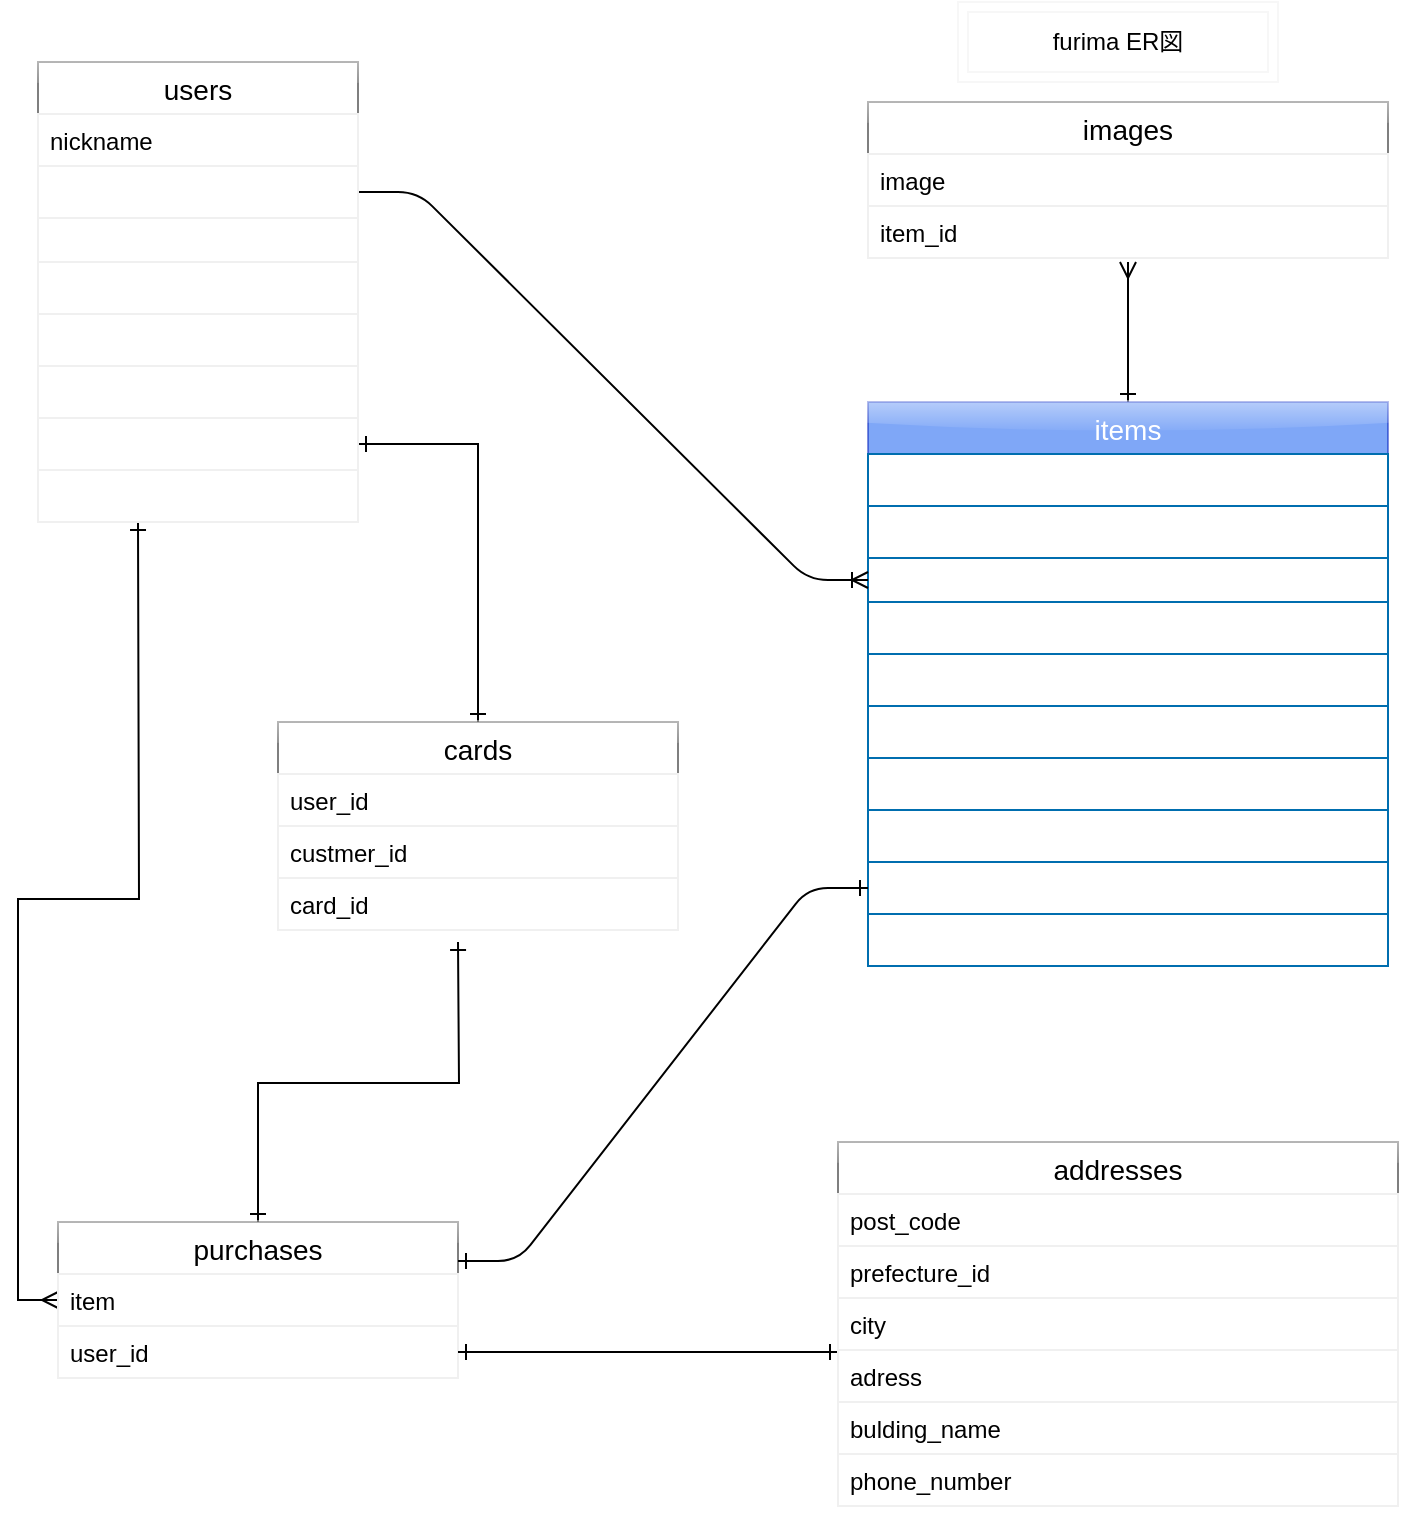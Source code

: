 <mxfile version="13.1.3">
    <diagram id="6hGFLwfOUW9BJ-s0fimq" name="Page-1">
        <mxGraphModel dx="1273" dy="945" grid="1" gridSize="10" guides="1" tooltips="1" connect="1" arrows="1" fold="1" page="1" pageScale="1" pageWidth="1169" pageHeight="827" math="0" shadow="0">
            <root>
                <mxCell id="0"/>
                <mxCell id="1" parent="0"/>
                <mxCell id="108" style="edgeStyle=orthogonalEdgeStyle;rounded=0;orthogonalLoop=1;jettySize=auto;html=1;startArrow=ERone;startFill=0;startSize=6;endArrow=ERmany;endFill=0;endSize=6;targetPerimeterSpacing=0;strokeWidth=1;" edge="1" parent="1" source="25">
                    <mxGeometry relative="1" as="geometry">
                        <mxPoint x="585" y="140" as="targetPoint"/>
                    </mxGeometry>
                </mxCell>
                <mxCell id="25" value="items" style="swimlane;fontStyle=0;childLayout=stackLayout;horizontal=1;startSize=26;horizontalStack=0;resizeParent=1;resizeParentMax=0;resizeLast=0;collapsible=1;marginBottom=0;align=center;fontSize=14;rounded=0;shadow=0;glass=1;comic=0;labelBackgroundColor=none;fillColor=#0050ef;strokeColor=#001DBC;fontColor=#ffffff;swimlaneFillColor=none;opacity=50;" vertex="1" parent="1">
                    <mxGeometry x="455" y="210" width="260" height="282" as="geometry">
                        <mxRectangle x="140" y="150" width="70" height="26" as="alternateBounds"/>
                    </mxGeometry>
                </mxCell>
                <mxCell id="26" value="user_id" style="text;strokeColor=#006EAF;fillColor=none;spacingLeft=4;spacingRight=4;overflow=hidden;rotatable=0;points=[[0,0.5],[1,0.5]];portConstraint=eastwest;fontSize=12;fontColor=#ffffff;" vertex="1" parent="25">
                    <mxGeometry y="26" width="260" height="26" as="geometry"/>
                </mxCell>
                <mxCell id="27" value="price" style="text;strokeColor=#006EAF;fillColor=none;spacingLeft=4;spacingRight=4;overflow=hidden;rotatable=0;points=[[0,0.5],[1,0.5]];portConstraint=eastwest;fontSize=12;fontColor=#ffffff;" vertex="1" parent="25">
                    <mxGeometry y="52" width="260" height="26" as="geometry"/>
                </mxCell>
                <mxCell id="28" value="description" style="text;strokeColor=#006EAF;fillColor=none;spacingLeft=4;spacingRight=4;overflow=hidden;rotatable=0;points=[[0,0.5],[1,0.5]];portConstraint=eastwest;fontSize=12;fontColor=#ffffff;" vertex="1" parent="25">
                    <mxGeometry y="78" width="260" height="22" as="geometry"/>
                </mxCell>
                <mxCell id="29" value="category_id" style="text;strokeColor=#006EAF;fillColor=none;spacingLeft=4;spacingRight=4;overflow=hidden;rotatable=0;points=[[0,0.5],[1,0.5]];portConstraint=eastwest;fontSize=12;fontColor=#ffffff;" vertex="1" parent="25">
                    <mxGeometry y="100" width="260" height="26" as="geometry"/>
                </mxCell>
                <mxCell id="30" value="status" style="text;strokeColor=#006EAF;fillColor=none;spacingLeft=4;spacingRight=4;overflow=hidden;rotatable=0;points=[[0,0.5],[1,0.5]];portConstraint=eastwest;fontSize=12;fontColor=#ffffff;" vertex="1" parent="25">
                    <mxGeometry y="126" width="260" height="26" as="geometry"/>
                </mxCell>
                <mxCell id="31" value="cost" style="text;strokeColor=#006EAF;fillColor=none;spacingLeft=4;spacingRight=4;overflow=hidden;rotatable=0;points=[[0,0.5],[1,0.5]];portConstraint=eastwest;fontSize=12;fontColor=#ffffff;" vertex="1" parent="25">
                    <mxGeometry y="152" width="260" height="26" as="geometry"/>
                </mxCell>
                <mxCell id="32" value="days" style="text;strokeColor=#006EAF;fillColor=none;spacingLeft=4;spacingRight=4;overflow=hidden;rotatable=0;points=[[0,0.5],[1,0.5]];portConstraint=eastwest;fontSize=12;fontColor=#ffffff;" vertex="1" parent="25">
                    <mxGeometry y="178" width="260" height="26" as="geometry"/>
                </mxCell>
                <mxCell id="33" value="prefecture_id" style="text;strokeColor=#006EAF;fillColor=none;spacingLeft=4;spacingRight=4;overflow=hidden;rotatable=0;points=[[0,0.5],[1,0.5]];portConstraint=eastwest;fontSize=12;fontColor=#ffffff;" vertex="1" parent="25">
                    <mxGeometry y="204" width="260" height="26" as="geometry"/>
                </mxCell>
                <mxCell id="86" value="user_id" style="text;strokeColor=#006EAF;fillColor=none;spacingLeft=4;spacingRight=4;overflow=hidden;rotatable=0;points=[[0,0.5],[1,0.5]];portConstraint=eastwest;fontSize=12;fontColor=#ffffff;" vertex="1" parent="25">
                    <mxGeometry y="230" width="260" height="26" as="geometry"/>
                </mxCell>
                <mxCell id="60" value="user_id" style="text;strokeColor=#006EAF;fillColor=none;spacingLeft=4;spacingRight=4;overflow=hidden;rotatable=0;points=[[0,0.5],[1,0.5]];portConstraint=eastwest;fontSize=12;fontColor=#ffffff;" vertex="1" parent="25">
                    <mxGeometry y="256" width="260" height="26" as="geometry"/>
                </mxCell>
                <mxCell id="103" style="edgeStyle=orthogonalEdgeStyle;rounded=0;orthogonalLoop=1;jettySize=auto;html=1;startSize=6;endArrow=ERone;endFill=0;endSize=6;targetPerimeterSpacing=0;strokeWidth=1;startArrow=ERone;startFill=0;" edge="1" parent="1" source="78">
                    <mxGeometry relative="1" as="geometry">
                        <mxPoint x="250" y="480" as="targetPoint"/>
                    </mxGeometry>
                </mxCell>
                <mxCell id="109" style="edgeStyle=orthogonalEdgeStyle;rounded=0;orthogonalLoop=1;jettySize=auto;html=1;startArrow=ERmany;startFill=0;startSize=6;endArrow=ERone;endFill=0;endSize=6;targetPerimeterSpacing=0;strokeWidth=1;exitX=0;exitY=0.5;exitDx=0;exitDy=0;" edge="1" parent="1" source="79">
                    <mxGeometry relative="1" as="geometry">
                        <mxPoint x="90" y="270" as="targetPoint"/>
                    </mxGeometry>
                </mxCell>
                <mxCell id="78" value="purchases" style="swimlane;fontStyle=0;childLayout=stackLayout;horizontal=1;startSize=26;horizontalStack=0;resizeParent=1;resizeParentMax=0;resizeLast=0;collapsible=1;marginBottom=0;align=center;fontSize=14;rounded=0;shadow=0;glass=1;comic=0;labelBackgroundColor=none;opacity=50;swimlaneFillColor=none;" vertex="1" parent="1">
                    <mxGeometry x="50" y="620" width="200" height="78" as="geometry"/>
                </mxCell>
                <mxCell id="79" value="item" style="text;strokeColor=#F0F0F0;fillColor=none;spacingLeft=4;spacingRight=4;overflow=hidden;rotatable=0;points=[[0,0.5],[1,0.5]];portConstraint=eastwest;fontSize=12;" vertex="1" parent="78">
                    <mxGeometry y="26" width="200" height="26" as="geometry"/>
                </mxCell>
                <mxCell id="80" value="user_id" style="text;strokeColor=#F0F0F0;fillColor=none;spacingLeft=4;spacingRight=4;overflow=hidden;rotatable=0;points=[[0,0.5],[1,0.5]];portConstraint=eastwest;fontSize=12;" vertex="1" parent="78">
                    <mxGeometry y="52" width="200" height="26" as="geometry"/>
                </mxCell>
                <mxCell id="91" value="" style="edgeStyle=entityRelationEdgeStyle;fontSize=12;html=1;endArrow=ERoneToMany;strokeWidth=1;entryX=0;entryY=0.5;entryDx=0;entryDy=0;exitX=1;exitY=0.5;exitDx=0;exitDy=0;" edge="1" parent="1" source="8" target="28">
                    <mxGeometry width="100" height="100" relative="1" as="geometry">
                        <mxPoint x="220" y="220" as="sourcePoint"/>
                        <mxPoint x="320" y="120" as="targetPoint"/>
                    </mxGeometry>
                </mxCell>
                <mxCell id="96" value="" style="edgeStyle=entityRelationEdgeStyle;fontSize=12;html=1;endArrow=ERone;startArrow=ERone;strokeWidth=1;exitX=1;exitY=0.25;exitDx=0;exitDy=0;entryX=0;entryY=0.5;entryDx=0;entryDy=0;endFill=0;startFill=0;" edge="1" parent="1" source="78" target="86">
                    <mxGeometry width="100" height="100" relative="1" as="geometry">
                        <mxPoint x="280" y="650" as="sourcePoint"/>
                        <mxPoint x="380" y="550" as="targetPoint"/>
                    </mxGeometry>
                </mxCell>
                <mxCell id="106" style="edgeStyle=orthogonalEdgeStyle;rounded=0;orthogonalLoop=1;jettySize=auto;html=1;startArrow=ERone;startFill=0;startSize=6;endArrow=ERone;endFill=0;endSize=6;targetPerimeterSpacing=0;strokeWidth=1;" edge="1" parent="1" source="80">
                    <mxGeometry relative="1" as="geometry">
                        <mxPoint x="440" y="685" as="targetPoint"/>
                    </mxGeometry>
                </mxCell>
                <mxCell id="35" value="addresses" style="swimlane;fontStyle=0;childLayout=stackLayout;horizontal=1;startSize=26;horizontalStack=0;resizeParent=1;resizeParentMax=0;resizeLast=0;collapsible=1;marginBottom=0;align=center;fontSize=14;rounded=0;shadow=0;glass=1;comic=0;labelBackgroundColor=none;opacity=50;swimlaneFillColor=none;" vertex="1" parent="1">
                    <mxGeometry x="440" y="580" width="280" height="182" as="geometry"/>
                </mxCell>
                <mxCell id="37" value="post_code" style="text;strokeColor=#F0F0F0;fillColor=none;spacingLeft=4;spacingRight=4;overflow=hidden;rotatable=0;points=[[0,0.5],[1,0.5]];portConstraint=eastwest;fontSize=12;" vertex="1" parent="35">
                    <mxGeometry y="26" width="280" height="26" as="geometry"/>
                </mxCell>
                <mxCell id="38" value="prefecture_id" style="text;strokeColor=#F0F0F0;fillColor=none;spacingLeft=4;spacingRight=4;overflow=hidden;rotatable=0;points=[[0,0.5],[1,0.5]];portConstraint=eastwest;fontSize=12;" vertex="1" parent="35">
                    <mxGeometry y="52" width="280" height="26" as="geometry"/>
                </mxCell>
                <mxCell id="45" value="city" style="text;strokeColor=#F0F0F0;fillColor=none;spacingLeft=4;spacingRight=4;overflow=hidden;rotatable=0;points=[[0,0.5],[1,0.5]];portConstraint=eastwest;fontSize=12;" vertex="1" parent="35">
                    <mxGeometry y="78" width="280" height="26" as="geometry"/>
                </mxCell>
                <mxCell id="47" value="adress" style="text;strokeColor=#F0F0F0;fillColor=none;spacingLeft=4;spacingRight=4;overflow=hidden;rotatable=0;points=[[0,0.5],[1,0.5]];portConstraint=eastwest;fontSize=12;" vertex="1" parent="35">
                    <mxGeometry y="104" width="280" height="26" as="geometry"/>
                </mxCell>
                <mxCell id="46" value="bulding_name" style="text;strokeColor=#F0F0F0;fillColor=none;spacingLeft=4;spacingRight=4;overflow=hidden;rotatable=0;points=[[0,0.5],[1,0.5]];portConstraint=eastwest;fontSize=12;" vertex="1" parent="35">
                    <mxGeometry y="130" width="280" height="26" as="geometry"/>
                </mxCell>
                <mxCell id="48" value="phone_number" style="text;strokeColor=#F0F0F0;fillColor=none;spacingLeft=4;spacingRight=4;overflow=hidden;rotatable=0;points=[[0,0.5],[1,0.5]];portConstraint=eastwest;fontSize=12;" vertex="1" parent="35">
                    <mxGeometry y="156" width="280" height="26" as="geometry"/>
                </mxCell>
                <mxCell id="112" style="edgeStyle=orthogonalEdgeStyle;rounded=0;orthogonalLoop=1;jettySize=auto;html=1;entryX=1;entryY=0.5;entryDx=0;entryDy=0;startArrow=ERone;startFill=0;startSize=6;endArrow=ERone;endFill=0;endSize=6;targetPerimeterSpacing=0;strokeWidth=1;" edge="1" parent="1" source="40" target="23">
                    <mxGeometry relative="1" as="geometry"/>
                </mxCell>
                <mxCell id="40" value="cards" style="swimlane;fontStyle=0;childLayout=stackLayout;horizontal=1;startSize=26;horizontalStack=0;resizeParent=1;resizeParentMax=0;resizeLast=0;collapsible=1;marginBottom=0;align=center;fontSize=14;rounded=0;shadow=0;glass=1;comic=0;labelBackgroundColor=none;opacity=50;swimlaneFillColor=none;" vertex="1" parent="1">
                    <mxGeometry x="160" y="370" width="200" height="104" as="geometry"/>
                </mxCell>
                <mxCell id="41" value="user_id" style="text;strokeColor=#F0F0F0;fillColor=none;spacingLeft=4;spacingRight=4;overflow=hidden;rotatable=0;points=[[0,0.5],[1,0.5]];portConstraint=eastwest;fontSize=12;" vertex="1" parent="40">
                    <mxGeometry y="26" width="200" height="26" as="geometry"/>
                </mxCell>
                <mxCell id="42" value="custmer_id" style="text;strokeColor=#F0F0F0;fillColor=none;spacingLeft=4;spacingRight=4;overflow=hidden;rotatable=0;points=[[0,0.5],[1,0.5]];portConstraint=eastwest;fontSize=12;" vertex="1" parent="40">
                    <mxGeometry y="52" width="200" height="26" as="geometry"/>
                </mxCell>
                <mxCell id="43" value="card_id" style="text;strokeColor=#F0F0F0;fillColor=none;spacingLeft=4;spacingRight=4;overflow=hidden;rotatable=0;points=[[0,0.5],[1,0.5]];portConstraint=eastwest;fontSize=12;" vertex="1" parent="40">
                    <mxGeometry y="78" width="200" height="26" as="geometry"/>
                </mxCell>
                <mxCell id="111" value="furima ER図" style="shape=ext;margin=3;double=1;whiteSpace=wrap;html=1;align=center;rounded=0;shadow=0;glass=1;comic=0;labelBackgroundColor=none;strokeColor=#F0F0F0;fillColor=none;gradientColor=none;opacity=50;" vertex="1" parent="1">
                    <mxGeometry x="500" y="10" width="160" height="40" as="geometry"/>
                </mxCell>
                <mxCell id="65" value="images" style="swimlane;fontStyle=0;childLayout=stackLayout;horizontal=1;startSize=26;horizontalStack=0;resizeParent=1;resizeParentMax=0;resizeLast=0;collapsible=1;marginBottom=0;align=center;fontSize=14;rounded=0;shadow=0;glass=1;comic=0;labelBackgroundColor=none;opacity=50;swimlaneFillColor=none;" vertex="1" parent="1">
                    <mxGeometry x="455" y="60" width="260" height="78" as="geometry"/>
                </mxCell>
                <mxCell id="66" value="image" style="text;strokeColor=#F0F0F0;fillColor=none;spacingLeft=4;spacingRight=4;overflow=hidden;rotatable=0;points=[[0,0.5],[1,0.5]];portConstraint=eastwest;fontSize=12;" vertex="1" parent="65">
                    <mxGeometry y="26" width="260" height="26" as="geometry"/>
                </mxCell>
                <mxCell id="67" value="item_id" style="text;strokeColor=#F0F0F0;fillColor=none;spacingLeft=4;spacingRight=4;overflow=hidden;rotatable=0;points=[[0,0.5],[1,0.5]];portConstraint=eastwest;fontSize=12;" vertex="1" parent="65">
                    <mxGeometry y="52" width="260" height="26" as="geometry"/>
                </mxCell>
                <object label="users" type="" id="6">
                    <mxCell style="swimlane;fontStyle=0;childLayout=stackLayout;horizontal=1;startSize=26;horizontalStack=0;resizeParent=1;resizeParentMax=0;resizeLast=0;collapsible=1;marginBottom=0;align=center;fontSize=14;rounded=0;shadow=0;glass=1;comic=0;labelBackgroundColor=none;swimlaneFillColor=none;opacity=50;" vertex="1" parent="1">
                        <mxGeometry x="40" y="40" width="160" height="230" as="geometry">
                            <mxRectangle x="140" y="150" width="70" height="26" as="alternateBounds"/>
                        </mxGeometry>
                    </mxCell>
                </object>
                <mxCell id="7" value="nickname" style="text;spacingLeft=4;spacingRight=4;overflow=hidden;rotatable=0;points=[[0,0.5],[1,0.5]];portConstraint=eastwest;fontSize=12;strokeColor=#F0F0F0;" vertex="1" parent="6">
                    <mxGeometry y="26" width="160" height="26" as="geometry"/>
                </mxCell>
                <mxCell id="8" value="email" style="text;strokeColor=#F0F0F0;fillColor=none;spacingLeft=4;spacingRight=4;overflow=hidden;rotatable=0;points=[[0,0.5],[1,0.5]];portConstraint=eastwest;fontSize=12;fontColor=#ffffff;" vertex="1" parent="6">
                    <mxGeometry y="52" width="160" height="26" as="geometry"/>
                </mxCell>
                <mxCell id="9" value="user_password" style="text;strokeColor=#F0F0F0;fillColor=none;spacingLeft=4;spacingRight=4;overflow=hidden;rotatable=0;points=[[0,0.5],[1,0.5]];portConstraint=eastwest;fontSize=12;fontColor=#ffffff;" vertex="1" parent="6">
                    <mxGeometry y="78" width="160" height="22" as="geometry"/>
                </mxCell>
                <mxCell id="20" value="family_name" style="text;strokeColor=#F0F0F0;fillColor=none;spacingLeft=4;spacingRight=4;overflow=hidden;rotatable=0;points=[[0,0.5],[1,0.5]];portConstraint=eastwest;fontSize=12;fontColor=#ffffff;" vertex="1" parent="6">
                    <mxGeometry y="100" width="160" height="26" as="geometry"/>
                </mxCell>
                <mxCell id="21" value="fast_name" style="text;strokeColor=#F0F0F0;fillColor=none;spacingLeft=4;spacingRight=4;overflow=hidden;rotatable=0;points=[[0,0.5],[1,0.5]];portConstraint=eastwest;fontSize=12;fontColor=#ffffff;" vertex="1" parent="6">
                    <mxGeometry y="126" width="160" height="26" as="geometry"/>
                </mxCell>
                <mxCell id="22" value="family_name_kana" style="text;strokeColor=#F0F0F0;fillColor=none;spacingLeft=4;spacingRight=4;overflow=hidden;rotatable=0;points=[[0,0.5],[1,0.5]];portConstraint=eastwest;fontSize=12;fontColor=#ffffff;" vertex="1" parent="6">
                    <mxGeometry y="152" width="160" height="26" as="geometry"/>
                </mxCell>
                <mxCell id="23" value="fast_name_kana" style="text;strokeColor=#F0F0F0;fillColor=none;spacingLeft=4;spacingRight=4;overflow=hidden;rotatable=0;points=[[0,0.5],[1,0.5]];portConstraint=eastwest;fontSize=12;fontColor=#ffffff;" vertex="1" parent="6">
                    <mxGeometry y="178" width="160" height="26" as="geometry"/>
                </mxCell>
                <mxCell id="24" value="dirth_day" style="text;strokeColor=#F0F0F0;fillColor=none;spacingLeft=4;spacingRight=4;overflow=hidden;rotatable=0;points=[[0,0.5],[1,0.5]];portConstraint=eastwest;fontSize=12;fontColor=#ffffff;" vertex="1" parent="6">
                    <mxGeometry y="204" width="160" height="26" as="geometry"/>
                </mxCell>
            </root>
        </mxGraphModel>
    </diagram>
</mxfile>